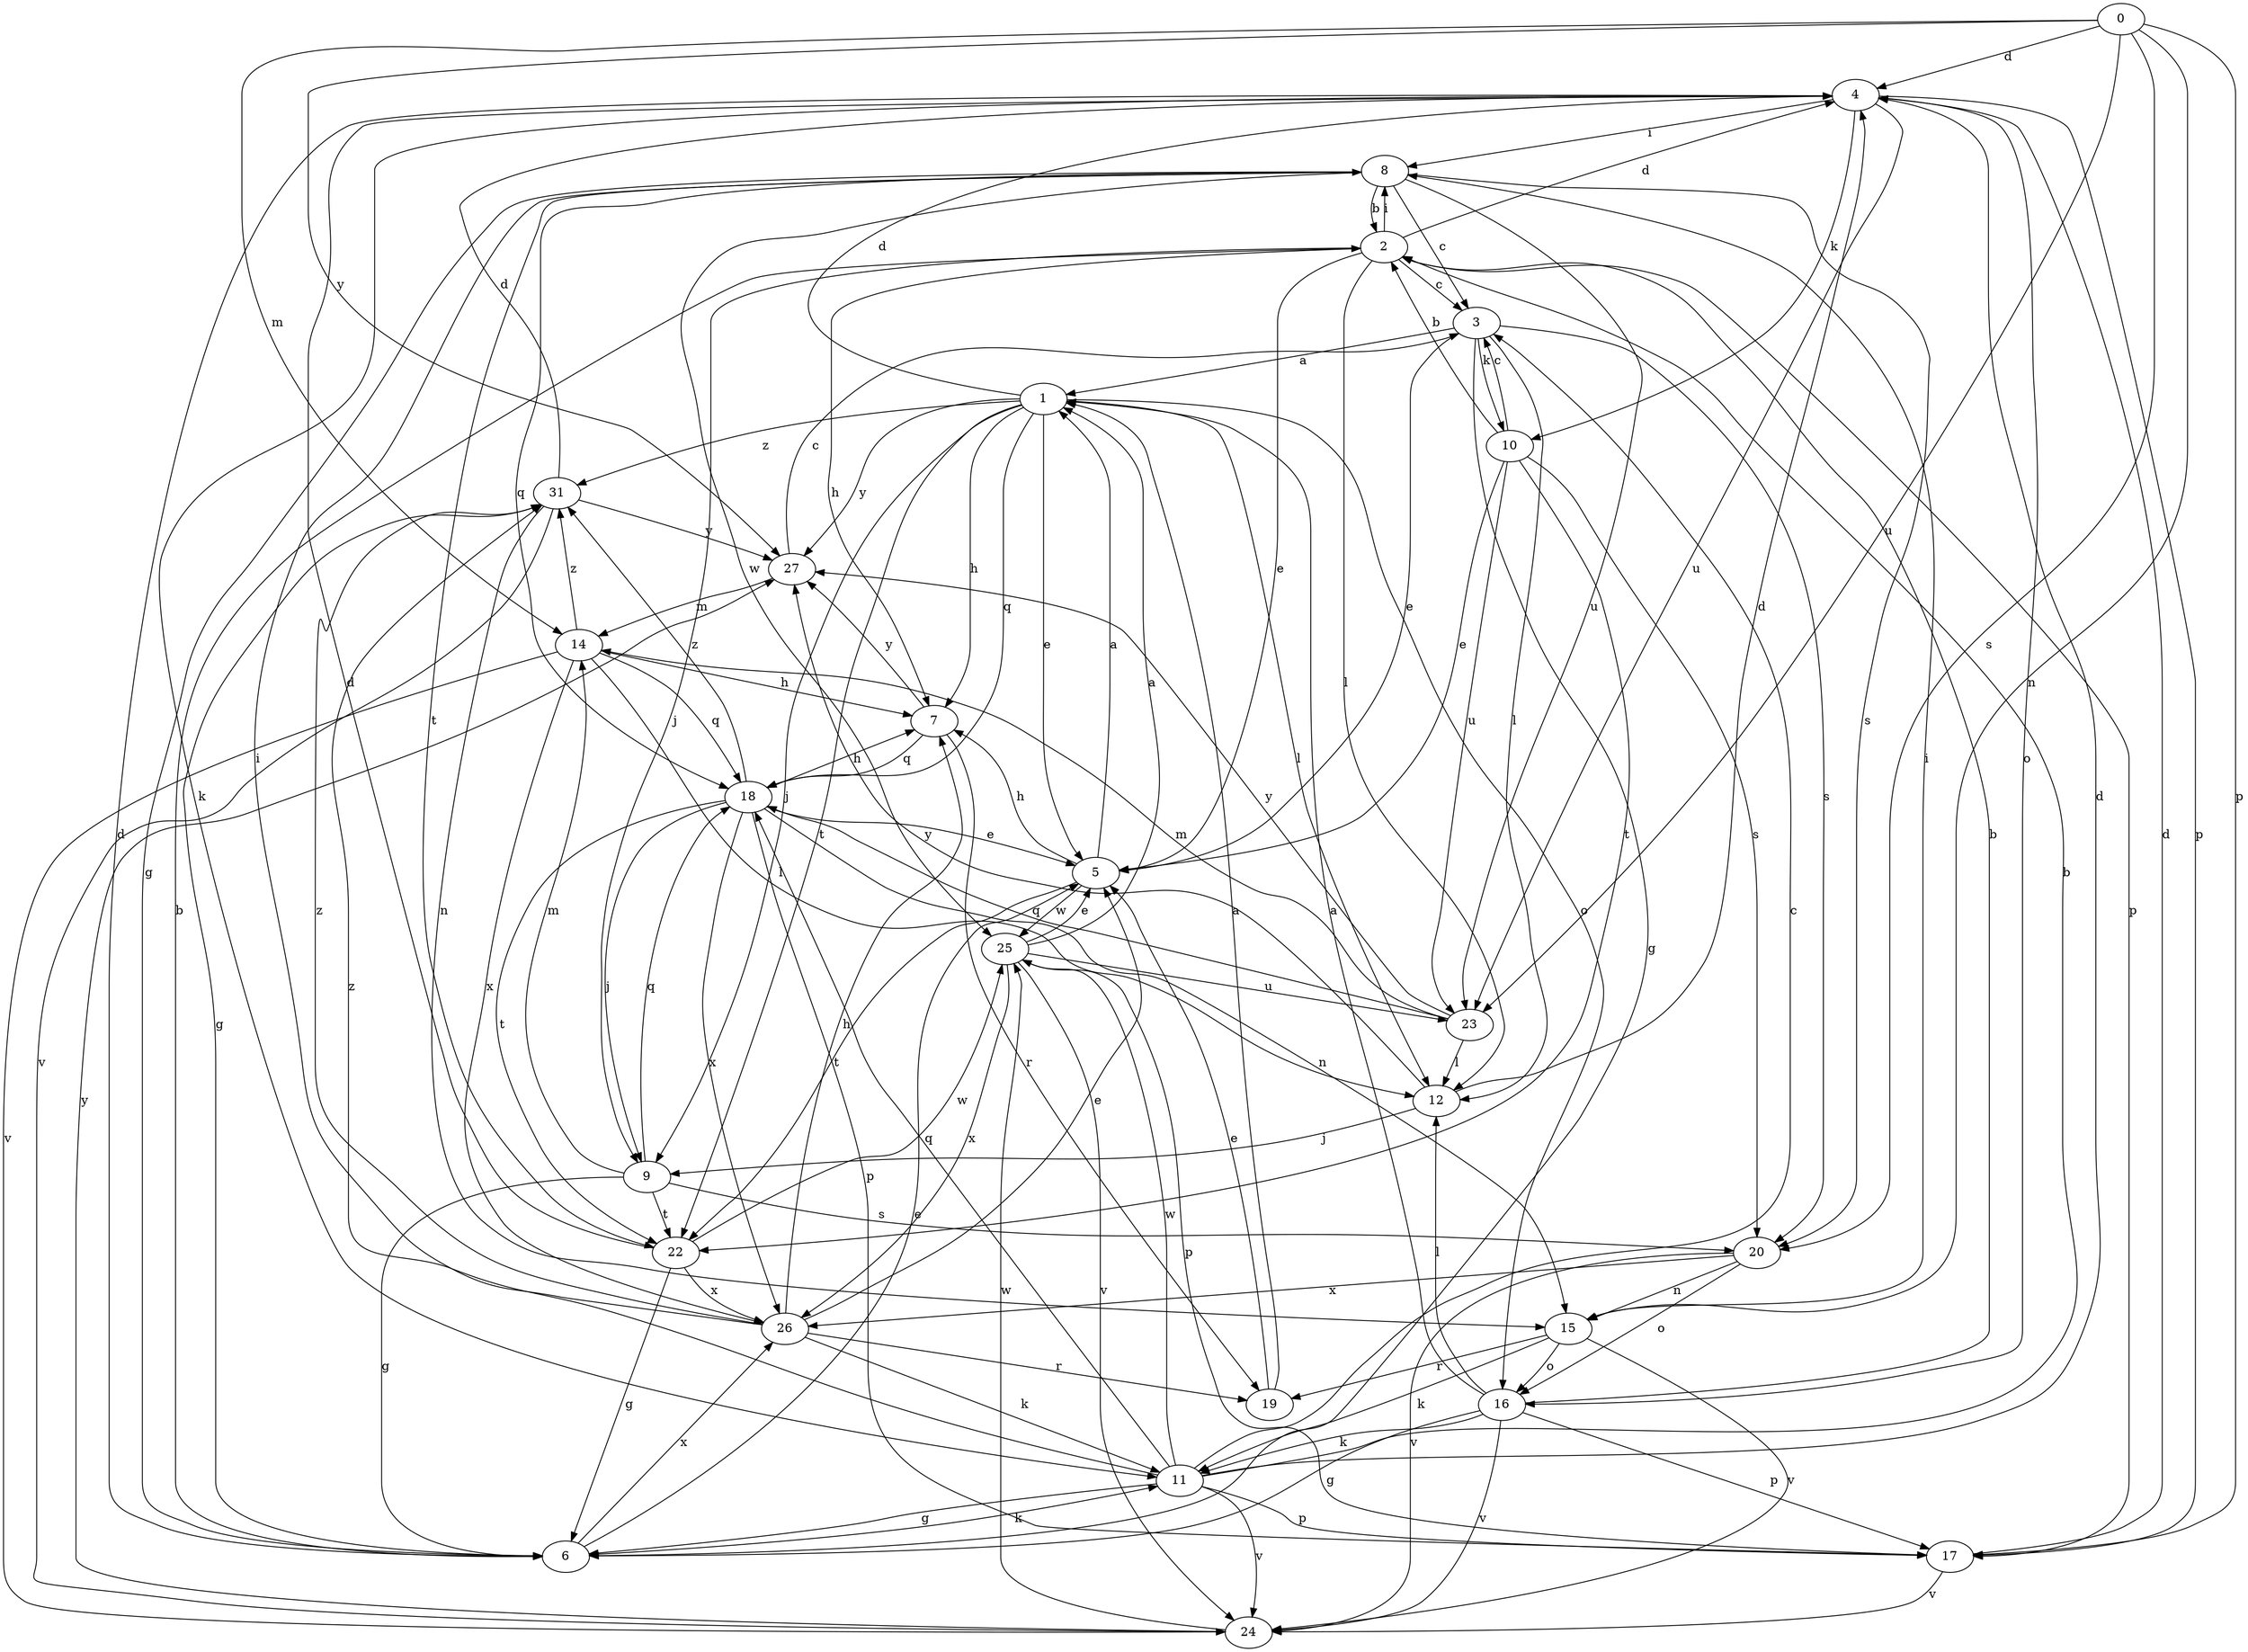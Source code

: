strict digraph  {
0;
1;
2;
3;
4;
5;
6;
7;
8;
9;
10;
11;
12;
14;
15;
16;
17;
18;
19;
20;
22;
23;
24;
25;
26;
27;
31;
0 -> 4  [label=d];
0 -> 14  [label=m];
0 -> 15  [label=n];
0 -> 17  [label=p];
0 -> 20  [label=s];
0 -> 23  [label=u];
0 -> 27  [label=y];
1 -> 4  [label=d];
1 -> 5  [label=e];
1 -> 7  [label=h];
1 -> 9  [label=j];
1 -> 12  [label=l];
1 -> 16  [label=o];
1 -> 18  [label=q];
1 -> 22  [label=t];
1 -> 27  [label=y];
1 -> 31  [label=z];
2 -> 3  [label=c];
2 -> 4  [label=d];
2 -> 5  [label=e];
2 -> 7  [label=h];
2 -> 8  [label=i];
2 -> 9  [label=j];
2 -> 12  [label=l];
2 -> 17  [label=p];
3 -> 1  [label=a];
3 -> 5  [label=e];
3 -> 6  [label=g];
3 -> 10  [label=k];
3 -> 12  [label=l];
3 -> 20  [label=s];
4 -> 8  [label=i];
4 -> 10  [label=k];
4 -> 11  [label=k];
4 -> 16  [label=o];
4 -> 17  [label=p];
4 -> 23  [label=u];
5 -> 1  [label=a];
5 -> 7  [label=h];
5 -> 22  [label=t];
5 -> 25  [label=w];
6 -> 2  [label=b];
6 -> 4  [label=d];
6 -> 5  [label=e];
6 -> 11  [label=k];
6 -> 26  [label=x];
7 -> 18  [label=q];
7 -> 19  [label=r];
7 -> 27  [label=y];
8 -> 2  [label=b];
8 -> 3  [label=c];
8 -> 6  [label=g];
8 -> 18  [label=q];
8 -> 20  [label=s];
8 -> 22  [label=t];
8 -> 23  [label=u];
8 -> 25  [label=w];
9 -> 6  [label=g];
9 -> 14  [label=m];
9 -> 18  [label=q];
9 -> 20  [label=s];
9 -> 22  [label=t];
10 -> 2  [label=b];
10 -> 3  [label=c];
10 -> 5  [label=e];
10 -> 20  [label=s];
10 -> 22  [label=t];
10 -> 23  [label=u];
11 -> 2  [label=b];
11 -> 3  [label=c];
11 -> 4  [label=d];
11 -> 6  [label=g];
11 -> 17  [label=p];
11 -> 18  [label=q];
11 -> 24  [label=v];
11 -> 25  [label=w];
11 -> 31  [label=z];
12 -> 4  [label=d];
12 -> 9  [label=j];
12 -> 27  [label=y];
14 -> 7  [label=h];
14 -> 12  [label=l];
14 -> 18  [label=q];
14 -> 24  [label=v];
14 -> 26  [label=x];
14 -> 31  [label=z];
15 -> 8  [label=i];
15 -> 11  [label=k];
15 -> 16  [label=o];
15 -> 19  [label=r];
15 -> 24  [label=v];
16 -> 1  [label=a];
16 -> 2  [label=b];
16 -> 6  [label=g];
16 -> 11  [label=k];
16 -> 12  [label=l];
16 -> 17  [label=p];
16 -> 24  [label=v];
17 -> 4  [label=d];
17 -> 24  [label=v];
18 -> 5  [label=e];
18 -> 7  [label=h];
18 -> 9  [label=j];
18 -> 15  [label=n];
18 -> 17  [label=p];
18 -> 22  [label=t];
18 -> 26  [label=x];
18 -> 31  [label=z];
19 -> 1  [label=a];
19 -> 5  [label=e];
20 -> 15  [label=n];
20 -> 16  [label=o];
20 -> 24  [label=v];
20 -> 26  [label=x];
22 -> 4  [label=d];
22 -> 6  [label=g];
22 -> 25  [label=w];
22 -> 26  [label=x];
23 -> 12  [label=l];
23 -> 14  [label=m];
23 -> 18  [label=q];
23 -> 27  [label=y];
24 -> 25  [label=w];
24 -> 27  [label=y];
25 -> 1  [label=a];
25 -> 5  [label=e];
25 -> 17  [label=p];
25 -> 23  [label=u];
25 -> 24  [label=v];
25 -> 26  [label=x];
26 -> 5  [label=e];
26 -> 7  [label=h];
26 -> 8  [label=i];
26 -> 11  [label=k];
26 -> 19  [label=r];
26 -> 31  [label=z];
27 -> 3  [label=c];
27 -> 14  [label=m];
31 -> 4  [label=d];
31 -> 6  [label=g];
31 -> 15  [label=n];
31 -> 24  [label=v];
31 -> 27  [label=y];
}
